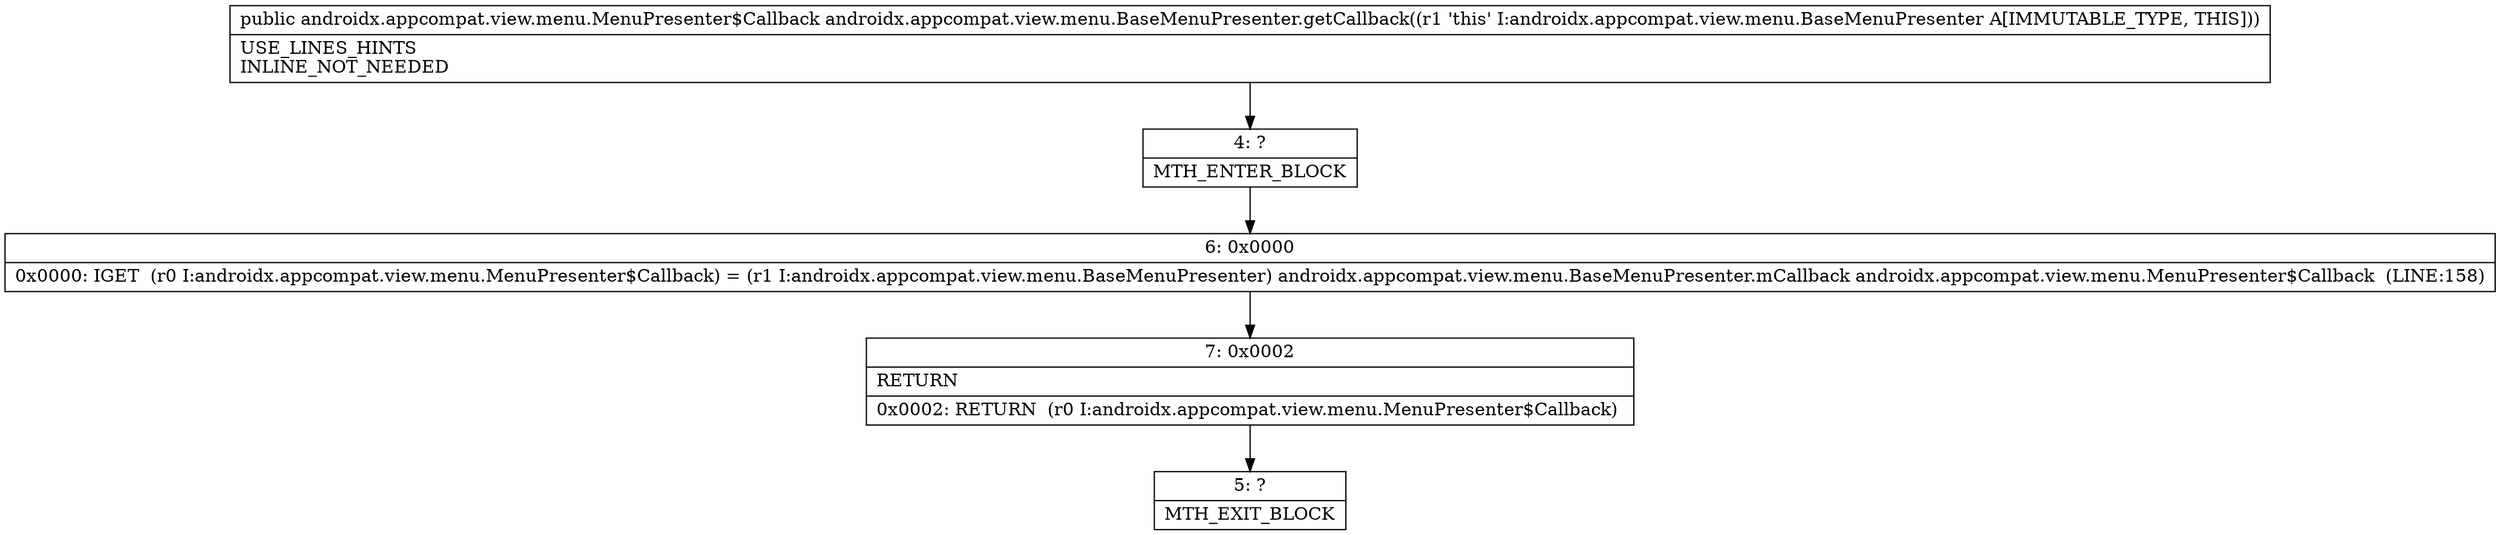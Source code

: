 digraph "CFG forandroidx.appcompat.view.menu.BaseMenuPresenter.getCallback()Landroidx\/appcompat\/view\/menu\/MenuPresenter$Callback;" {
Node_4 [shape=record,label="{4\:\ ?|MTH_ENTER_BLOCK\l}"];
Node_6 [shape=record,label="{6\:\ 0x0000|0x0000: IGET  (r0 I:androidx.appcompat.view.menu.MenuPresenter$Callback) = (r1 I:androidx.appcompat.view.menu.BaseMenuPresenter) androidx.appcompat.view.menu.BaseMenuPresenter.mCallback androidx.appcompat.view.menu.MenuPresenter$Callback  (LINE:158)\l}"];
Node_7 [shape=record,label="{7\:\ 0x0002|RETURN\l|0x0002: RETURN  (r0 I:androidx.appcompat.view.menu.MenuPresenter$Callback) \l}"];
Node_5 [shape=record,label="{5\:\ ?|MTH_EXIT_BLOCK\l}"];
MethodNode[shape=record,label="{public androidx.appcompat.view.menu.MenuPresenter$Callback androidx.appcompat.view.menu.BaseMenuPresenter.getCallback((r1 'this' I:androidx.appcompat.view.menu.BaseMenuPresenter A[IMMUTABLE_TYPE, THIS]))  | USE_LINES_HINTS\lINLINE_NOT_NEEDED\l}"];
MethodNode -> Node_4;Node_4 -> Node_6;
Node_6 -> Node_7;
Node_7 -> Node_5;
}

